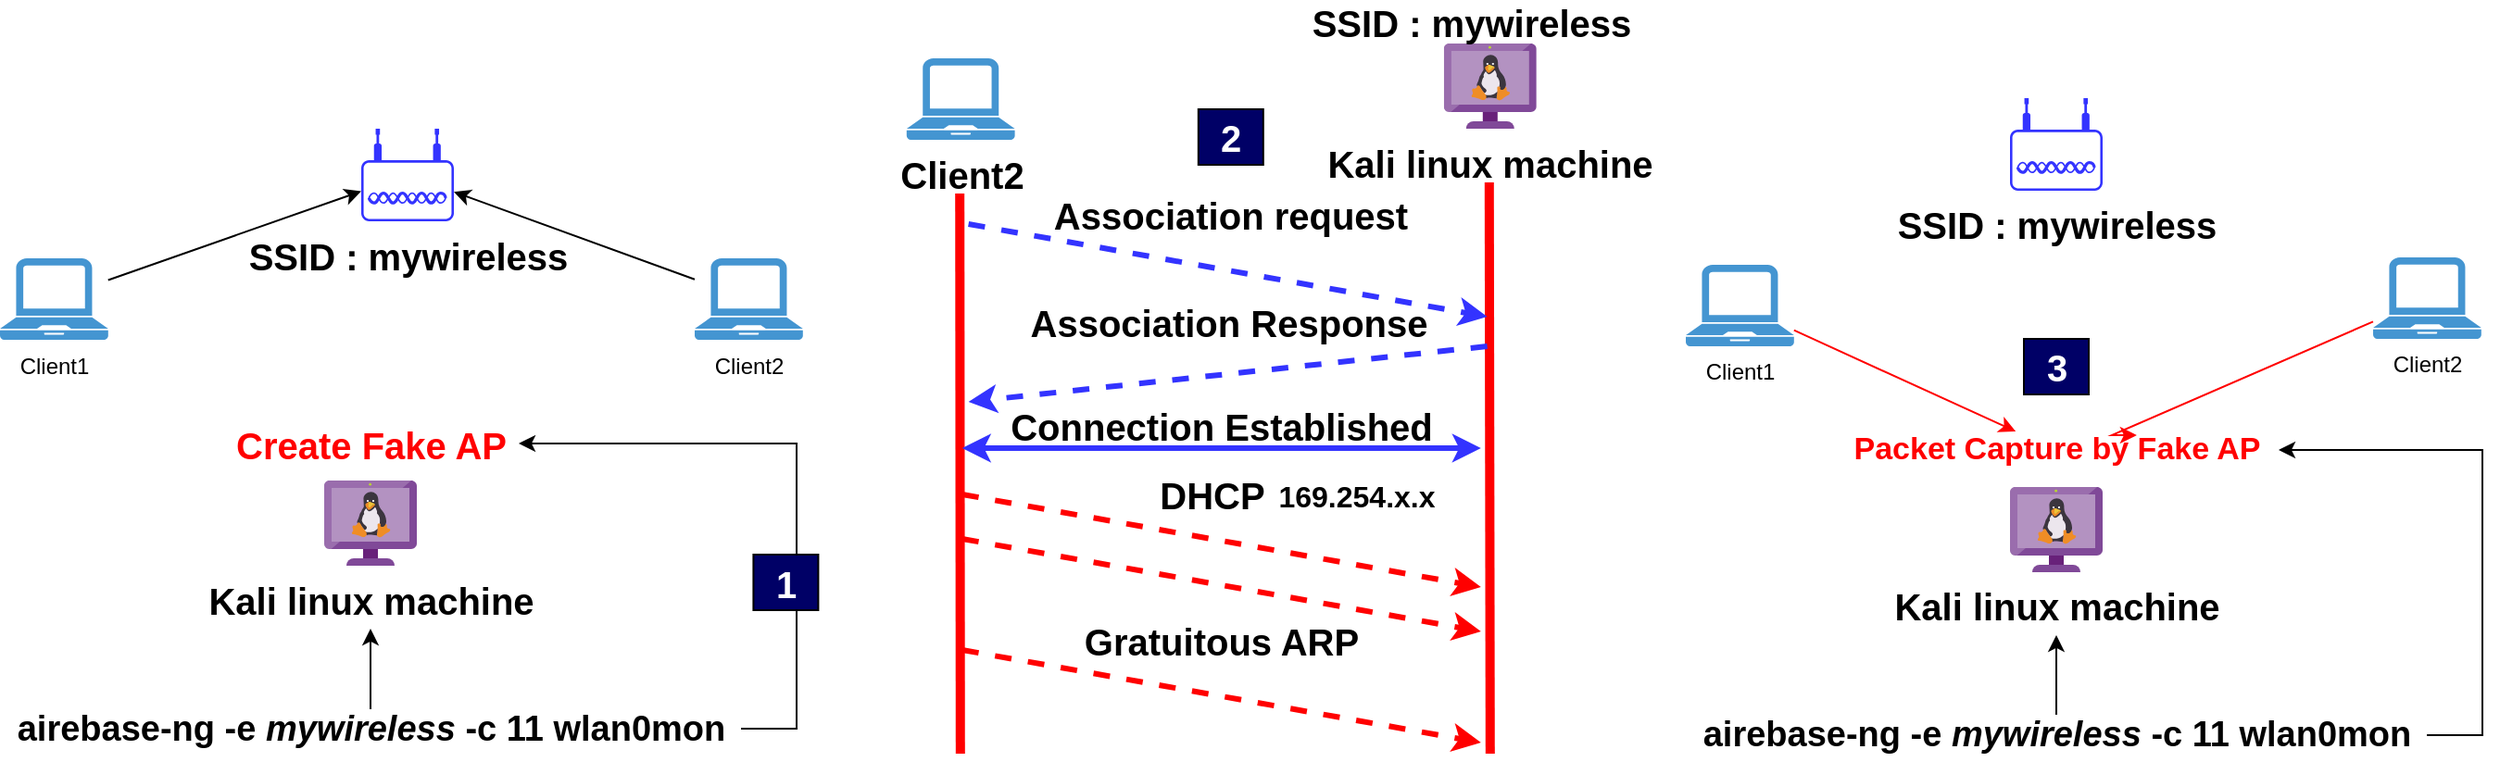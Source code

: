 <mxfile version="13.7.9" type="device"><diagram id="TdrDu66-0MzW2NvgGWaE" name="Page-1"><mxGraphModel dx="838" dy="480" grid="1" gridSize="10" guides="1" tooltips="1" connect="1" arrows="1" fold="1" page="1" pageScale="1" pageWidth="1169" pageHeight="827" math="0" shadow="0"><root><mxCell id="0"/><mxCell id="1" parent="0"/><mxCell id="YeyqviDS4ezf8mObm0hR-2" value="&lt;b&gt;&lt;font style=&quot;font-size: 20px&quot;&gt;SSID : mywireless&lt;/font&gt;&lt;/b&gt;" style="points=[[0.03,0.36,0],[0.18,0,0],[0.5,0.34,0],[0.82,0,0],[0.97,0.36,0],[1,0.67,0],[0.975,0.975,0],[0.5,1,0],[0.025,0.975,0],[0,0.67,0]];verticalLabelPosition=bottom;html=1;verticalAlign=top;aspect=fixed;align=center;pointerEvents=1;shape=mxgraph.cisco19.wireless_access_point;strokeColor=none;fillColor=#3333FF;" vertex="1" parent="1"><mxGeometry x="435" y="147.5" width="50" height="50" as="geometry"/></mxCell><mxCell id="YeyqviDS4ezf8mObm0hR-8" style="edgeStyle=none;rounded=0;orthogonalLoop=1;jettySize=auto;html=1;" edge="1" parent="1" source="YeyqviDS4ezf8mObm0hR-5" target="YeyqviDS4ezf8mObm0hR-2"><mxGeometry relative="1" as="geometry"/></mxCell><mxCell id="YeyqviDS4ezf8mObm0hR-5" value="Client1" style="pointerEvents=1;shadow=0;dashed=0;html=1;strokeColor=none;fillColor=#4495D1;labelPosition=center;verticalLabelPosition=bottom;verticalAlign=top;align=center;outlineConnect=0;shape=mxgraph.veeam.laptop;" vertex="1" parent="1"><mxGeometry x="240" y="217.5" width="58.4" height="44" as="geometry"/></mxCell><mxCell id="YeyqviDS4ezf8mObm0hR-7" style="rounded=0;orthogonalLoop=1;jettySize=auto;html=1;" edge="1" parent="1" source="YeyqviDS4ezf8mObm0hR-6" target="YeyqviDS4ezf8mObm0hR-2"><mxGeometry relative="1" as="geometry"/></mxCell><mxCell id="YeyqviDS4ezf8mObm0hR-6" value="Client2" style="pointerEvents=1;shadow=0;dashed=0;html=1;strokeColor=none;fillColor=#4495D1;labelPosition=center;verticalLabelPosition=bottom;verticalAlign=top;align=center;outlineConnect=0;shape=mxgraph.veeam.laptop;" vertex="1" parent="1"><mxGeometry x="615" y="217.5" width="58.4" height="44" as="geometry"/></mxCell><mxCell id="YeyqviDS4ezf8mObm0hR-9" value="&lt;b&gt;&lt;font style=&quot;font-size: 20px&quot;&gt;Kali linux machine&lt;/font&gt;&lt;/b&gt;" style="aspect=fixed;html=1;points=[];align=center;image;fontSize=12;image=img/lib/mscae/VM_Linux_Non_Azure.svg;fillColor=#3333FF;" vertex="1" parent="1"><mxGeometry x="415" y="337.5" width="50" height="46" as="geometry"/></mxCell><mxCell id="YeyqviDS4ezf8mObm0hR-13" style="edgeStyle=none;rounded=0;orthogonalLoop=1;jettySize=auto;html=1;entryX=0.5;entryY=1.739;entryDx=0;entryDy=0;entryPerimeter=0;" edge="1" parent="1" source="YeyqviDS4ezf8mObm0hR-12" target="YeyqviDS4ezf8mObm0hR-9"><mxGeometry relative="1" as="geometry"/></mxCell><mxCell id="YeyqviDS4ezf8mObm0hR-17" style="edgeStyle=entityRelationEdgeStyle;rounded=0;orthogonalLoop=1;jettySize=auto;html=1;" edge="1" parent="1" source="YeyqviDS4ezf8mObm0hR-12" target="YeyqviDS4ezf8mObm0hR-16"><mxGeometry relative="1" as="geometry"/></mxCell><mxCell id="YeyqviDS4ezf8mObm0hR-12" value="&lt;span style=&quot;box-sizing: border-box ; border: 0px ; font-family: &amp;#34;ubuntu&amp;#34; , sans-serif ; font-size: 19px ; font-weight: 700 ; margin: 0px ; outline: 0px ; padding: 0px ; vertical-align: baseline ; background-color: rgb(255 , 255 , 255)&quot;&gt;airebase-ng -e &lt;i&gt;mywireless&lt;/i&gt;&amp;nbsp;-c 11 wlan0mon&lt;/span&gt;" style="text;html=1;resizable=0;autosize=1;align=center;verticalAlign=middle;points=[];fillColor=none;strokeColor=none;rounded=0;" vertex="1" parent="1"><mxGeometry x="240" y="461.5" width="400" height="20" as="geometry"/></mxCell><mxCell id="YeyqviDS4ezf8mObm0hR-16" value="&lt;b&gt;&lt;font style=&quot;font-size: 20px&quot; color=&quot;#ff0000&quot;&gt;Create Fake AP&lt;/font&gt;&lt;/b&gt;" style="text;html=1;resizable=0;autosize=1;align=center;verticalAlign=middle;points=[];fillColor=none;strokeColor=none;rounded=0;" vertex="1" parent="1"><mxGeometry x="360" y="307.5" width="160" height="20" as="geometry"/></mxCell><mxCell id="YeyqviDS4ezf8mObm0hR-18" value="&lt;b&gt;&lt;font style=&quot;font-size: 20px&quot; color=&quot;#ffffff&quot;&gt;1&lt;/font&gt;&lt;/b&gt;" style="rounded=0;whiteSpace=wrap;html=1;fillColor=#000066;" vertex="1" parent="1"><mxGeometry x="646.7" y="377.5" width="35" height="30" as="geometry"/></mxCell><mxCell id="YeyqviDS4ezf8mObm0hR-22" value="&lt;b&gt;&lt;font style=&quot;font-size: 20px&quot;&gt;SSID : mywireless&lt;/font&gt;&lt;/b&gt;" style="points=[[0.03,0.36,0],[0.18,0,0],[0.5,0.34,0],[0.82,0,0],[0.97,0.36,0],[1,0.67,0],[0.975,0.975,0],[0.5,1,0],[0.025,0.975,0],[0,0.67,0]];verticalLabelPosition=bottom;html=1;verticalAlign=top;aspect=fixed;align=center;pointerEvents=1;shape=mxgraph.cisco19.wireless_access_point;strokeColor=none;fillColor=#3333FF;" vertex="1" parent="1"><mxGeometry x="1325" y="131" width="50" height="50" as="geometry"/></mxCell><mxCell id="YeyqviDS4ezf8mObm0hR-23" style="edgeStyle=none;rounded=0;orthogonalLoop=1;jettySize=auto;html=1;strokeColor=#FF0000;" edge="1" source="YeyqviDS4ezf8mObm0hR-24" target="YeyqviDS4ezf8mObm0hR-31" parent="1"><mxGeometry relative="1" as="geometry"/></mxCell><mxCell id="YeyqviDS4ezf8mObm0hR-24" value="Client1" style="pointerEvents=1;shadow=0;dashed=0;html=1;strokeColor=none;fillColor=#4495D1;labelPosition=center;verticalLabelPosition=bottom;verticalAlign=top;align=center;outlineConnect=0;shape=mxgraph.veeam.laptop;" vertex="1" parent="1"><mxGeometry x="1150" y="221" width="58.4" height="44" as="geometry"/></mxCell><mxCell id="YeyqviDS4ezf8mObm0hR-25" style="rounded=0;orthogonalLoop=1;jettySize=auto;html=1;entryX=0.681;entryY=0.1;entryDx=0;entryDy=0;entryPerimeter=0;strokeColor=#FF0000;" edge="1" source="YeyqviDS4ezf8mObm0hR-26" target="YeyqviDS4ezf8mObm0hR-31" parent="1"><mxGeometry relative="1" as="geometry"><Array as="points"><mxPoint x="1380" y="313"/></Array></mxGeometry></mxCell><mxCell id="YeyqviDS4ezf8mObm0hR-26" value="Client2" style="pointerEvents=1;shadow=0;dashed=0;html=1;strokeColor=none;fillColor=#4495D1;labelPosition=center;verticalLabelPosition=bottom;verticalAlign=top;align=center;outlineConnect=0;shape=mxgraph.veeam.laptop;" vertex="1" parent="1"><mxGeometry x="1521" y="217" width="58.4" height="44" as="geometry"/></mxCell><mxCell id="YeyqviDS4ezf8mObm0hR-27" value="&lt;b&gt;&lt;font style=&quot;font-size: 20px&quot;&gt;Kali linux machine&lt;/font&gt;&lt;/b&gt;" style="aspect=fixed;html=1;points=[];align=center;image;fontSize=12;image=img/lib/mscae/VM_Linux_Non_Azure.svg;fillColor=#3333FF;" vertex="1" parent="1"><mxGeometry x="1325" y="341" width="50" height="46" as="geometry"/></mxCell><mxCell id="YeyqviDS4ezf8mObm0hR-28" style="edgeStyle=none;rounded=0;orthogonalLoop=1;jettySize=auto;html=1;entryX=0.5;entryY=1.739;entryDx=0;entryDy=0;entryPerimeter=0;" edge="1" source="YeyqviDS4ezf8mObm0hR-30" target="YeyqviDS4ezf8mObm0hR-27" parent="1"><mxGeometry relative="1" as="geometry"/></mxCell><mxCell id="YeyqviDS4ezf8mObm0hR-29" style="edgeStyle=entityRelationEdgeStyle;rounded=0;orthogonalLoop=1;jettySize=auto;html=1;" edge="1" source="YeyqviDS4ezf8mObm0hR-30" target="YeyqviDS4ezf8mObm0hR-31" parent="1"><mxGeometry relative="1" as="geometry"/></mxCell><mxCell id="YeyqviDS4ezf8mObm0hR-30" value="&lt;span style=&quot;box-sizing: border-box ; border: 0px ; font-family: &amp;#34;ubuntu&amp;#34; , sans-serif ; font-size: 19px ; font-weight: 700 ; margin: 0px ; outline: 0px ; padding: 0px ; vertical-align: baseline ; background-color: rgb(255 , 255 , 255)&quot;&gt;airebase-ng -e &lt;i&gt;mywireless&lt;/i&gt;&amp;nbsp;-c 11 wlan0mon&lt;/span&gt;" style="text;html=1;resizable=0;autosize=1;align=center;verticalAlign=middle;points=[];fillColor=none;strokeColor=none;rounded=0;" vertex="1" parent="1"><mxGeometry x="1150" y="465" width="400" height="20" as="geometry"/></mxCell><mxCell id="YeyqviDS4ezf8mObm0hR-31" value="&lt;b&gt;&lt;font style=&quot;font-size: 17px&quot; color=&quot;#ff0000&quot;&gt;Packet Capture by Fake AP&lt;/font&gt;&lt;/b&gt;" style="text;html=1;resizable=0;autosize=1;align=center;verticalAlign=middle;points=[];fillColor=none;strokeColor=none;rounded=0;" vertex="1" parent="1"><mxGeometry x="1230" y="311" width="240" height="20" as="geometry"/></mxCell><mxCell id="YeyqviDS4ezf8mObm0hR-32" value="&lt;font color=&quot;#ffffff&quot;&gt;&lt;span style=&quot;font-size: 20px&quot;&gt;&lt;b&gt;3&lt;/b&gt;&lt;/span&gt;&lt;/font&gt;" style="rounded=0;whiteSpace=wrap;html=1;fillColor=#000066;" vertex="1" parent="1"><mxGeometry x="1332.5" y="261" width="35" height="30" as="geometry"/></mxCell><mxCell id="YeyqviDS4ezf8mObm0hR-34" value="&lt;b&gt;&lt;font style=&quot;font-size: 20px&quot;&gt;Kali linux machine&lt;/font&gt;&lt;/b&gt;" style="aspect=fixed;html=1;points=[];align=center;image;fontSize=12;image=img/lib/mscae/VM_Linux_Non_Azure.svg;fillColor=#3333FF;" vertex="1" parent="1"><mxGeometry x="1019.4" y="101.5" width="50" height="46" as="geometry"/></mxCell><mxCell id="YeyqviDS4ezf8mObm0hR-37" value="&lt;b&gt;&lt;font style=&quot;font-size: 20px&quot;&gt;SSID : mywireless&lt;/font&gt;&lt;/b&gt;" style="text;html=1;resizable=0;autosize=1;align=center;verticalAlign=middle;points=[];fillColor=none;strokeColor=none;rounded=0;" vertex="1" parent="1"><mxGeometry x="939.4" y="80" width="190" height="20" as="geometry"/></mxCell><mxCell id="YeyqviDS4ezf8mObm0hR-38" value="&lt;b&gt;&lt;font style=&quot;font-size: 20px&quot;&gt;Client2&lt;/font&gt;&lt;/b&gt;" style="pointerEvents=1;shadow=0;dashed=0;html=1;strokeColor=none;fillColor=#4495D1;labelPosition=center;verticalLabelPosition=bottom;verticalAlign=top;align=center;outlineConnect=0;shape=mxgraph.veeam.laptop;" vertex="1" parent="1"><mxGeometry x="729.4" y="109.5" width="58.4" height="44" as="geometry"/></mxCell><mxCell id="YeyqviDS4ezf8mObm0hR-41" value="" style="endArrow=none;html=1;strokeColor=#FF0000;strokeWidth=5;" edge="1" parent="1"><mxGeometry width="50" height="50" relative="1" as="geometry"><mxPoint x="758.4" y="485" as="sourcePoint"/><mxPoint x="758.1" y="182.5" as="targetPoint"/></mxGeometry></mxCell><mxCell id="YeyqviDS4ezf8mObm0hR-44" value="" style="endArrow=none;html=1;strokeColor=#FF0000;strokeWidth=5;elbow=vertical;" edge="1" parent="1"><mxGeometry width="50" height="50" relative="1" as="geometry"><mxPoint x="1044.4" y="485" as="sourcePoint"/><mxPoint x="1043.9" y="176.5" as="targetPoint"/></mxGeometry></mxCell><mxCell id="YeyqviDS4ezf8mObm0hR-67" value="" style="endArrow=classic;html=1;strokeWidth=3;strokeColor=#3333FF;dashed=1;" edge="1" parent="1"><mxGeometry width="50" height="50" relative="1" as="geometry"><mxPoint x="762.8" y="199" as="sourcePoint"/><mxPoint x="1042.8" y="249" as="targetPoint"/></mxGeometry></mxCell><mxCell id="YeyqviDS4ezf8mObm0hR-68" value="&lt;br&gt;&lt;b&gt;&lt;font style=&quot;font-size: 20px&quot;&gt;Association request&lt;/font&gt;&lt;/b&gt;" style="text;html=1;resizable=0;autosize=1;align=center;verticalAlign=middle;points=[];fillColor=none;strokeColor=none;rounded=0;" vertex="1" parent="1"><mxGeometry x="799.4" y="167" width="210" height="40" as="geometry"/></mxCell><mxCell id="YeyqviDS4ezf8mObm0hR-69" value="" style="endArrow=classic;html=1;strokeWidth=3;strokeColor=#3333FF;dashed=1;" edge="1" parent="1"><mxGeometry width="50" height="50" relative="1" as="geometry"><mxPoint x="1042.8" y="265" as="sourcePoint"/><mxPoint x="762.8" y="295" as="targetPoint"/></mxGeometry></mxCell><mxCell id="YeyqviDS4ezf8mObm0hR-70" value="&lt;br&gt;&lt;b&gt;&lt;font style=&quot;font-size: 20px&quot;&gt;Association Response&lt;/font&gt;&lt;/b&gt;" style="text;html=1;resizable=0;autosize=1;align=center;verticalAlign=middle;points=[];fillColor=none;strokeColor=none;rounded=0;" vertex="1" parent="1"><mxGeometry x="787.8" y="225" width="230" height="40" as="geometry"/></mxCell><mxCell id="YeyqviDS4ezf8mObm0hR-72" value="" style="endArrow=classic;startArrow=classic;html=1;strokeColor=#3333FF;strokeWidth=3;" edge="1" parent="1"><mxGeometry width="50" height="50" relative="1" as="geometry"><mxPoint x="759.4" y="320" as="sourcePoint"/><mxPoint x="1039.4" y="320" as="targetPoint"/></mxGeometry></mxCell><mxCell id="YeyqviDS4ezf8mObm0hR-74" value="&lt;b&gt;&lt;font style=&quot;font-size: 20px&quot;&gt;Connection Established&lt;/font&gt;&lt;/b&gt;" style="text;html=1;resizable=0;autosize=1;align=center;verticalAlign=middle;points=[];fillColor=none;strokeColor=none;rounded=0;" vertex="1" parent="1"><mxGeometry x="779.4" y="298" width="240" height="20" as="geometry"/></mxCell><mxCell id="YeyqviDS4ezf8mObm0hR-75" value="" style="endArrow=classic;html=1;strokeWidth=3;dashed=1;strokeColor=#FF0000;" edge="1" parent="1"><mxGeometry width="50" height="50" relative="1" as="geometry"><mxPoint x="759.4" y="345" as="sourcePoint"/><mxPoint x="1039.4" y="395" as="targetPoint"/></mxGeometry></mxCell><mxCell id="YeyqviDS4ezf8mObm0hR-76" value="" style="endArrow=classic;html=1;strokeWidth=3;dashed=1;strokeColor=#FF0000;" edge="1" parent="1"><mxGeometry width="50" height="50" relative="1" as="geometry"><mxPoint x="759.4" y="369" as="sourcePoint"/><mxPoint x="1039.4" y="419" as="targetPoint"/></mxGeometry></mxCell><mxCell id="YeyqviDS4ezf8mObm0hR-78" value="&lt;b&gt;&lt;font style=&quot;font-size: 20px&quot;&gt;DHCP&lt;/font&gt;&lt;/b&gt;" style="text;html=1;resizable=0;autosize=1;align=center;verticalAlign=middle;points=[];fillColor=none;strokeColor=none;rounded=0;" vertex="1" parent="1"><mxGeometry x="859.4" y="335" width="70" height="20" as="geometry"/></mxCell><mxCell id="YeyqviDS4ezf8mObm0hR-79" value="&lt;b&gt;&lt;font style=&quot;font-size: 16px&quot;&gt;169.254.x.x&lt;/font&gt;&lt;/b&gt;" style="text;html=1;resizable=0;autosize=1;align=center;verticalAlign=middle;points=[];fillColor=none;strokeColor=none;rounded=0;" vertex="1" parent="1"><mxGeometry x="921.9" y="336" width="100" height="20" as="geometry"/></mxCell><mxCell id="YeyqviDS4ezf8mObm0hR-80" value="" style="endArrow=classic;html=1;strokeWidth=3;dashed=1;strokeColor=#FF0000;" edge="1" parent="1"><mxGeometry width="50" height="50" relative="1" as="geometry"><mxPoint x="759.4" y="429" as="sourcePoint"/><mxPoint x="1039.4" y="479" as="targetPoint"/></mxGeometry></mxCell><mxCell id="YeyqviDS4ezf8mObm0hR-81" value="&lt;span style=&quot;font-size: 20px&quot;&gt;&lt;b&gt;Gratuitous ARP&lt;/b&gt;&lt;/span&gt;" style="text;html=1;resizable=0;autosize=1;align=center;verticalAlign=middle;points=[];fillColor=none;strokeColor=none;rounded=0;" vertex="1" parent="1"><mxGeometry x="819.4" y="414" width="160" height="20" as="geometry"/></mxCell><mxCell id="YeyqviDS4ezf8mObm0hR-82" value="&lt;font color=&quot;#ffffff&quot;&gt;&lt;span style=&quot;font-size: 20px&quot;&gt;&lt;b&gt;2&lt;/b&gt;&lt;/span&gt;&lt;/font&gt;" style="rounded=0;whiteSpace=wrap;html=1;fillColor=#000066;" vertex="1" parent="1"><mxGeometry x="886.9" y="137" width="35" height="30" as="geometry"/></mxCell></root></mxGraphModel></diagram></mxfile>
